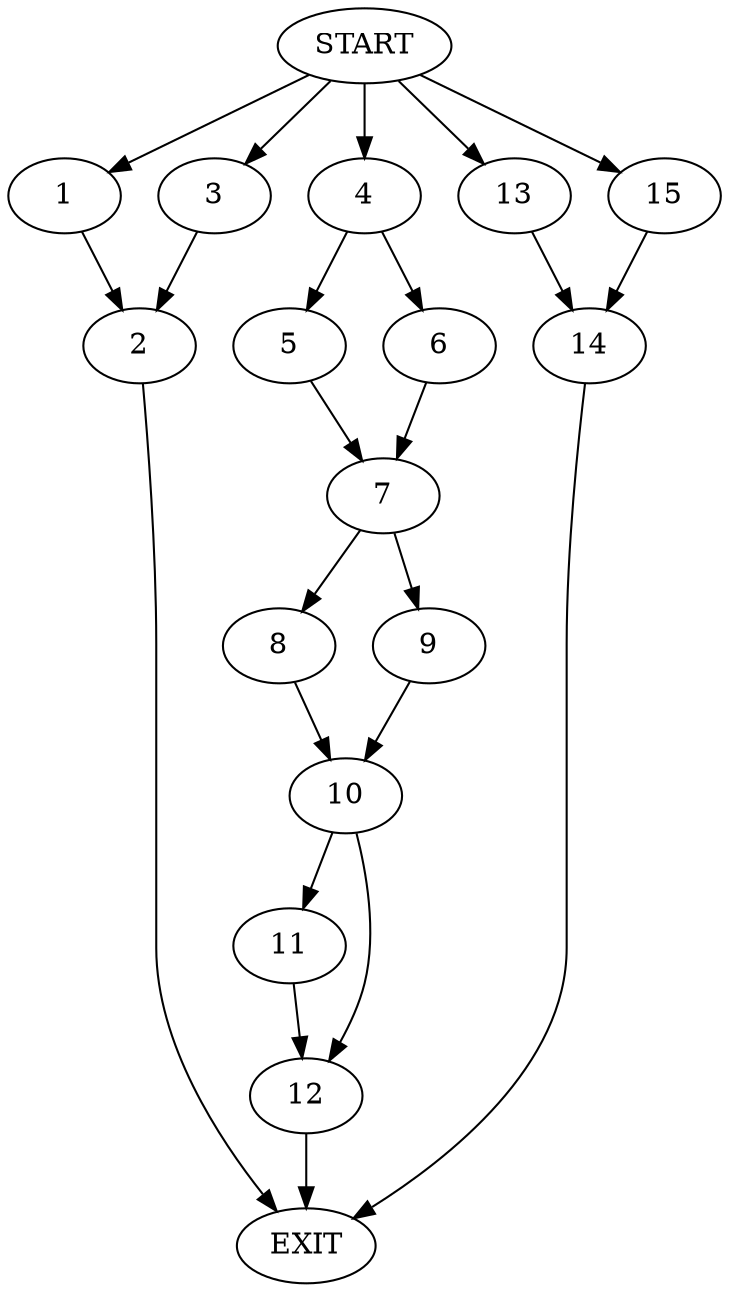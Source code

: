 digraph {
0 [label="START"]
16 [label="EXIT"]
0 -> 1
1 -> 2
2 -> 16
0 -> 3
3 -> 2
0 -> 4
4 -> 5
4 -> 6
5 -> 7
6 -> 7
7 -> 8
7 -> 9
9 -> 10
8 -> 10
10 -> 11
10 -> 12
11 -> 12
12 -> 16
0 -> 13
13 -> 14
14 -> 16
0 -> 15
15 -> 14
}
